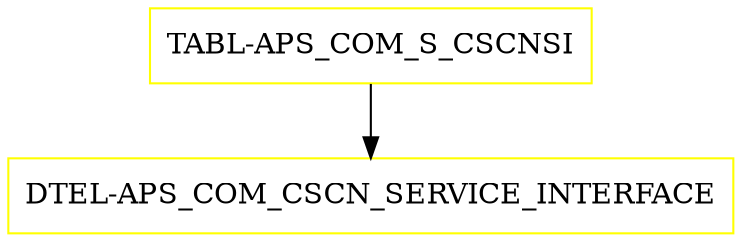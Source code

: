 digraph G {
  "TABL-APS_COM_S_CSCNSI" [shape=box,color=yellow];
  "DTEL-APS_COM_CSCN_SERVICE_INTERFACE" [shape=box,color=yellow,URL="./DTEL_APS_COM_CSCN_SERVICE_INTERFACE.html"];
  "TABL-APS_COM_S_CSCNSI" -> "DTEL-APS_COM_CSCN_SERVICE_INTERFACE";
}
